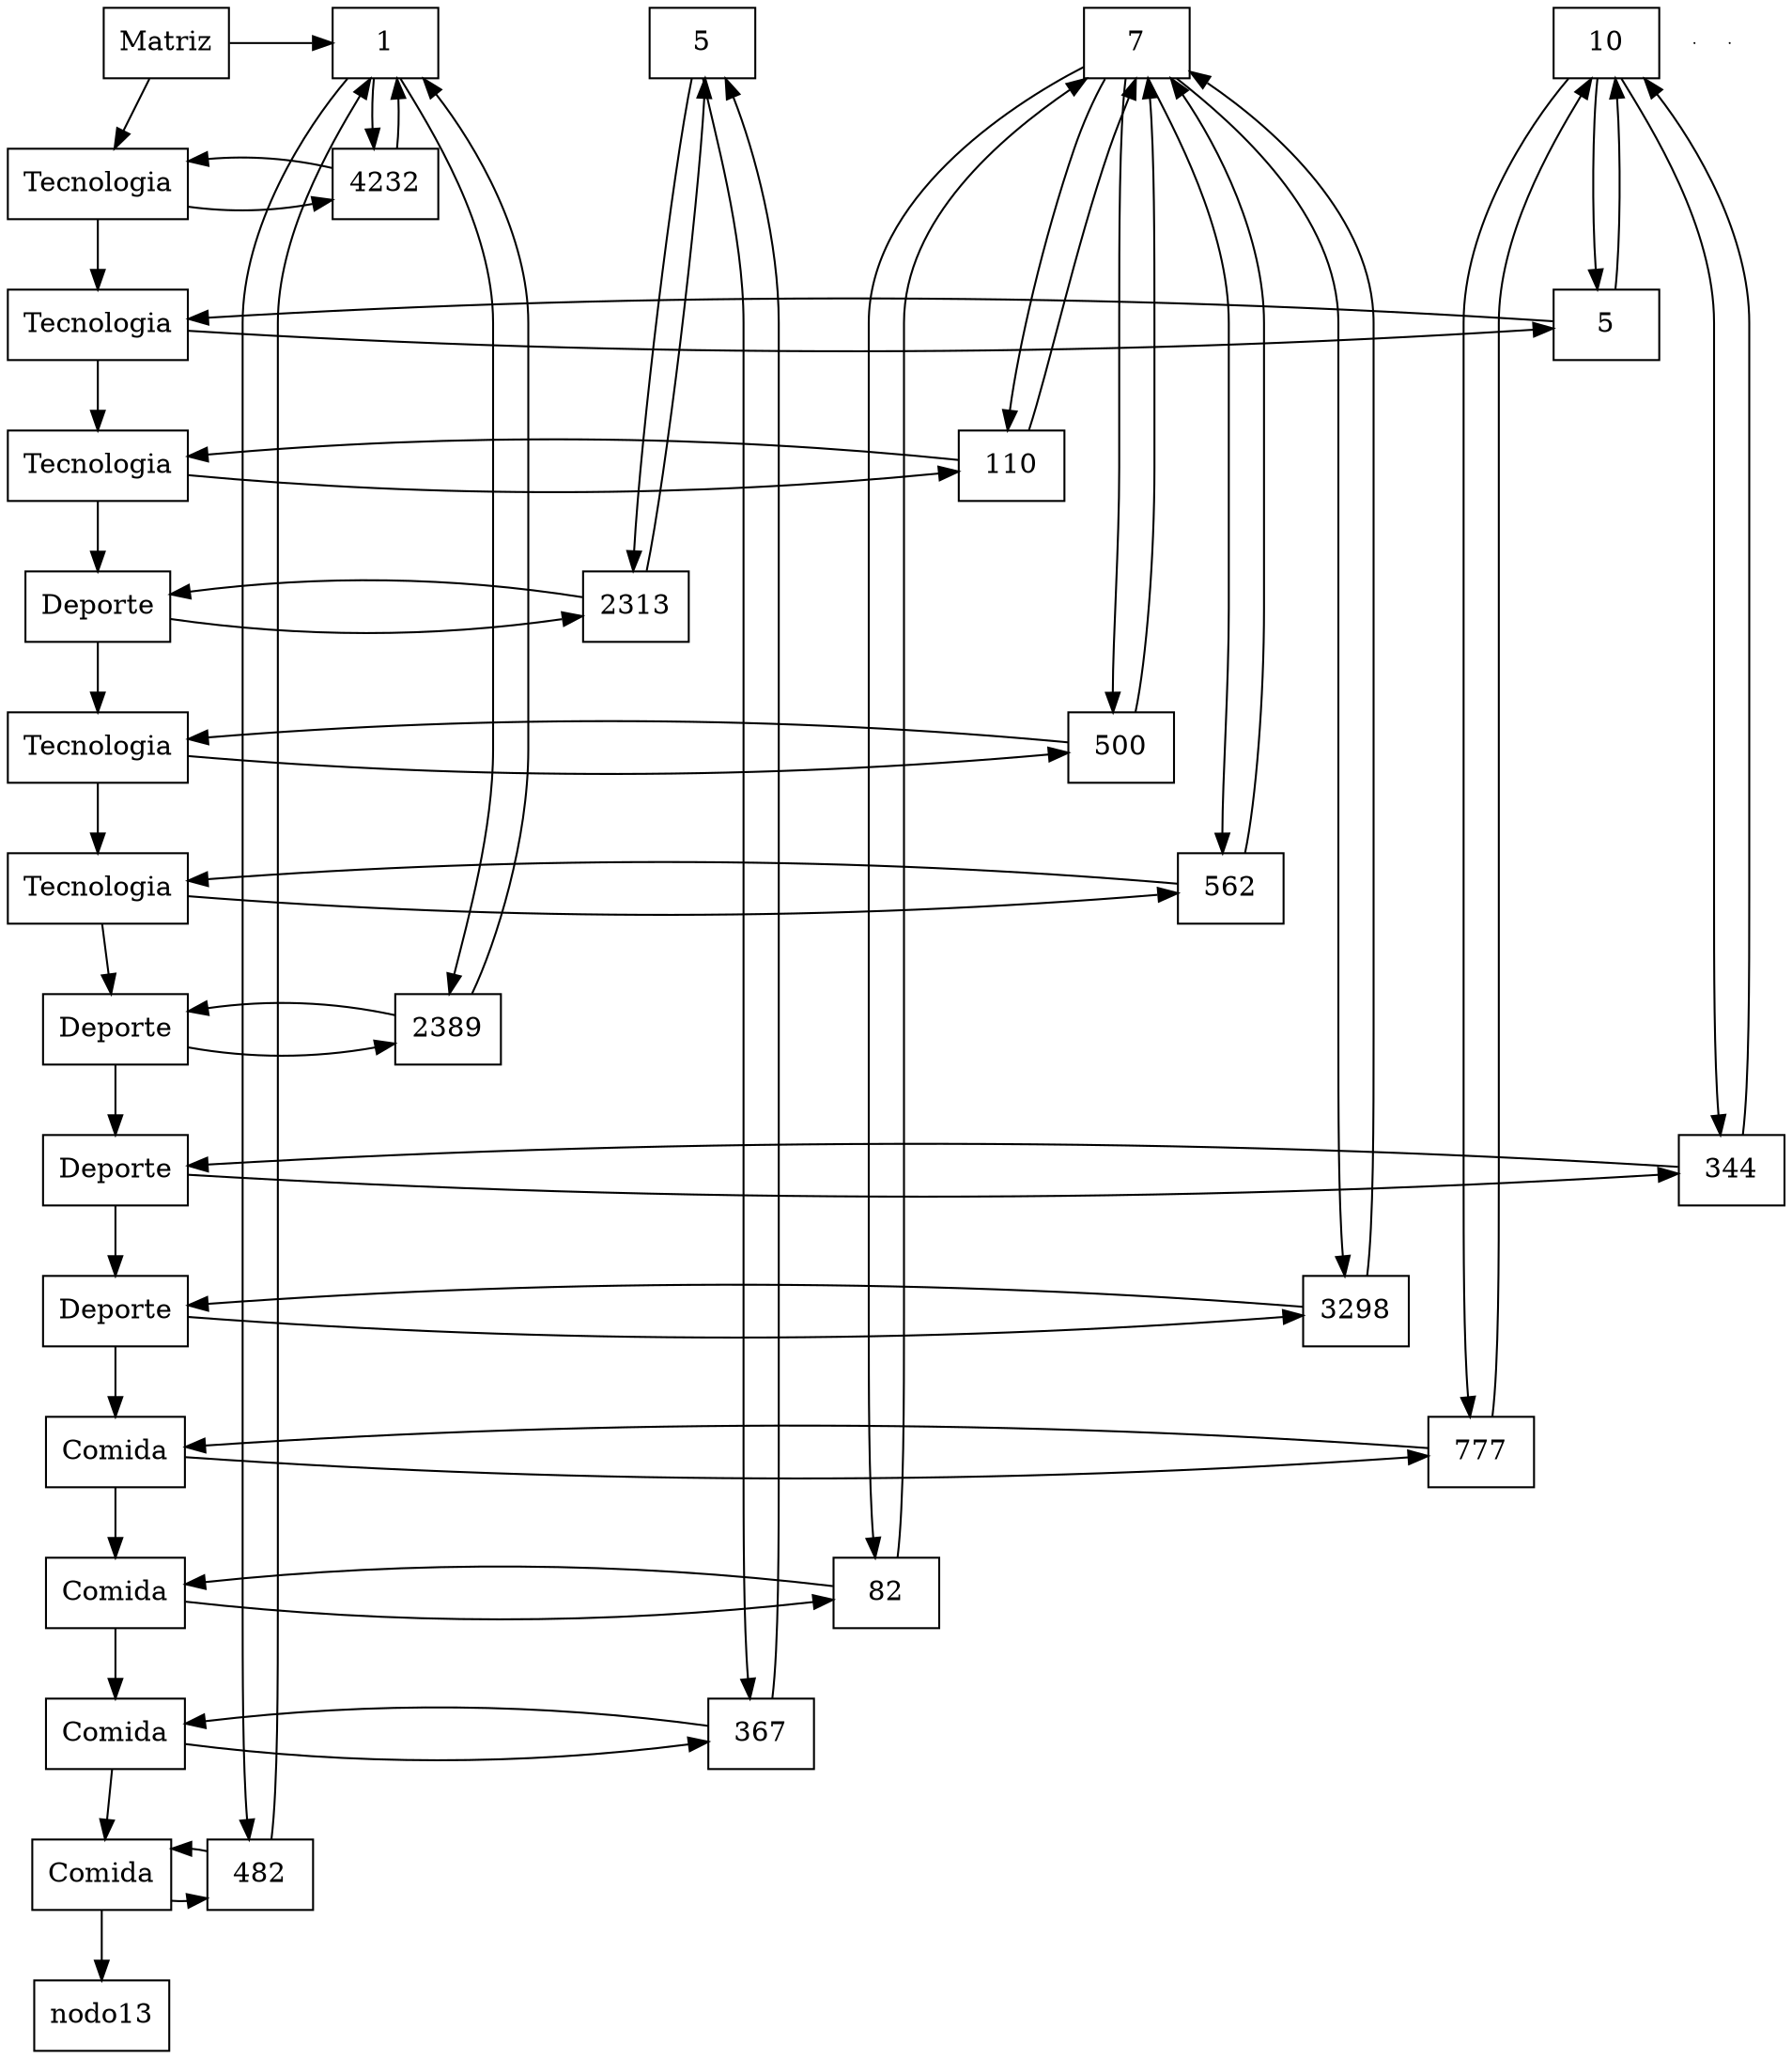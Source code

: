 digraph grafica{ 
 node [shape=box]
 Mt[ label = "Matriz" group = 1 ];
e0[ shape = point, width = 0 ];
 e1[ shape = point, width = 0 ]; 
 nodo0[label = "Tecnologia"    group = 1 ];
nodo1[label = "Tecnologia"    group = 1 ];
nodo2[label = "Tecnologia"    group = 1 ];
nodo3[label = "Deporte"    group = 1 ];
nodo4[label = "Tecnologia"    group = 1 ];
nodo5[label = "Tecnologia"    group = 1 ];
nodo6[label = "Deporte"    group = 1 ];
nodo7[label = "Deporte"    group = 1 ];
nodo8[label = "Deporte"    group = 1 ];
nodo9[label = "Comida"    group = 1 ];
nodo10[label = "Comida"    group = 1 ];
nodo11[label = "Comida"    group = 1 ];
nodo12[label = "Comida"    group = 1 ];
D1[label = "1"    group = 1 ];
D10[label = "10"    group = 10 ];
D7[label = "7"    group = 7 ];
D5[label = "5"    group = 5 ];
D7[label = "7"    group = 7 ];
D7[label = "7"    group = 7 ];
D1[label = "1"    group = 1 ];
D10[label = "10"    group = 10 ];
D7[label = "7"    group = 7 ];
D10[label = "10"    group = 10 ];
D7[label = "7"    group = 7 ];
D5[label = "5"    group = 5 ];
D1[label = "1"    group = 1 ];
C4232[label = "4232"    group = 1 ];
C5[label = "5"    group = 10 ];
C110[label = "110"    group = 7 ];
C2313[label = "2313"    group = 5 ];
C500[label = "500"    group = 7 ];
C562[label = "562"    group = 7 ];
C2389[label = "2389"    group = 1 ];
C344[label = "344"    group = 10 ];
C3298[label = "3298"    group = 7 ];
C777[label = "777"    group = 10 ];
C82[label = "82"    group = 7 ];
C367[label = "367"    group = 5 ];
C482[label = "482"    group = 1 ];
nodo0 ->C4232;
C4232 ->nodo0;
D1 ->C4232;
C4232 ->D1;
nodo1 ->C5;
C5 ->nodo1;
D10 ->C5;
C5 ->D10;
nodo2 ->C110;
C110 ->nodo2;
D7 ->C110;
C110 ->D7;
nodo3 ->C2313;
C2313 ->nodo3;
D5 ->C2313;
C2313 ->D5;
nodo4 ->C500;
C500 ->nodo4;
D7 ->C500;
C500 ->D7;
nodo5 ->C562;
C562 ->nodo5;
D7 ->C562;
C562 ->D7;
nodo6 ->C2389;
C2389 ->nodo6;
D1 ->C2389;
C2389 ->D1;
nodo7 ->C344;
C344 ->nodo7;
D10 ->C344;
C344 ->D10;
nodo8 ->C3298;
C3298 ->nodo8;
D7 ->C3298;
C3298 ->D7;
nodo9 ->C777;
C777 ->nodo9;
D10 ->C777;
C777 ->D10;
nodo10 ->C82;
C82 ->nodo10;
D7 ->C82;
C82 ->D7;
nodo11 ->C367;
C367 ->nodo11;
D5 ->C367;
C367 ->D5;
nodo12 ->C482;
C482 ->nodo12;
D1 ->C482;
C482 ->D1;
{ rank = same; Mt;D1;D10;D7;D5;D7;D7;D1;D10;D7;D10;D7;D5;D1;}
nodo0 ->nodo1;
nodo1 ->nodo2;
nodo2 ->nodo3;
nodo3 ->nodo4;
nodo4 ->nodo5;
nodo5 ->nodo6;
nodo6 ->nodo7;
nodo7 ->nodo8;
nodo8 ->nodo9;
nodo9 ->nodo10;
nodo10 ->nodo11;
nodo11 ->nodo12;
nodo12 ->nodo13;
{ rank = same; C4232;nodo0;}
{ rank = same; C5;nodo1;}
{ rank = same; C110;nodo2;}
{ rank = same; C2313;nodo3;}
{ rank = same; C500;nodo4;}
{ rank = same; C562;nodo5;}
{ rank = same; C2389;nodo6;}
{ rank = same; C344;nodo7;}
{ rank = same; C3298;nodo8;}
{ rank = same; C777;nodo9;}
{ rank = same; C82;nodo10;}
{ rank = same; C367;nodo11;}
{ rank = same; C482;nodo12;}
Mt -> D1;
  Mt -> nodo0;
}
